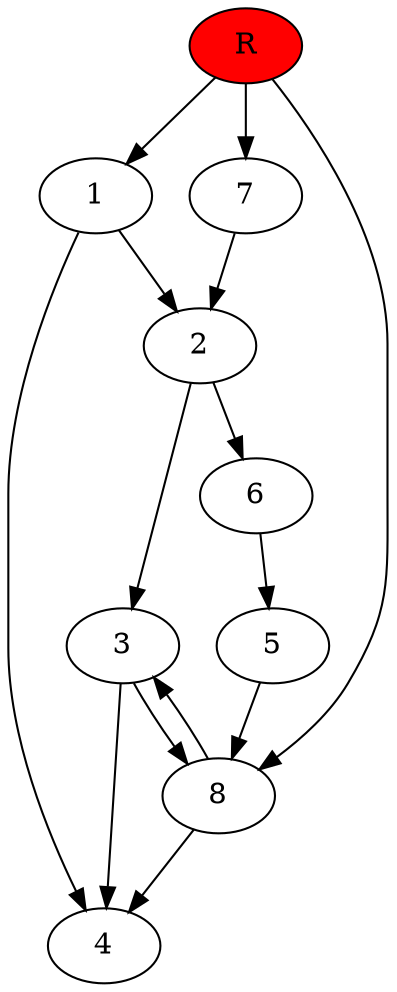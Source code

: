 digraph prb44902 {
	1
	2
	3
	4
	5
	6
	7
	8
	R [fillcolor="#ff0000" style=filled]
	1 -> 2
	1 -> 4
	2 -> 3
	2 -> 6
	3 -> 4
	3 -> 8
	5 -> 8
	6 -> 5
	7 -> 2
	8 -> 3
	8 -> 4
	R -> 1
	R -> 7
	R -> 8
}

